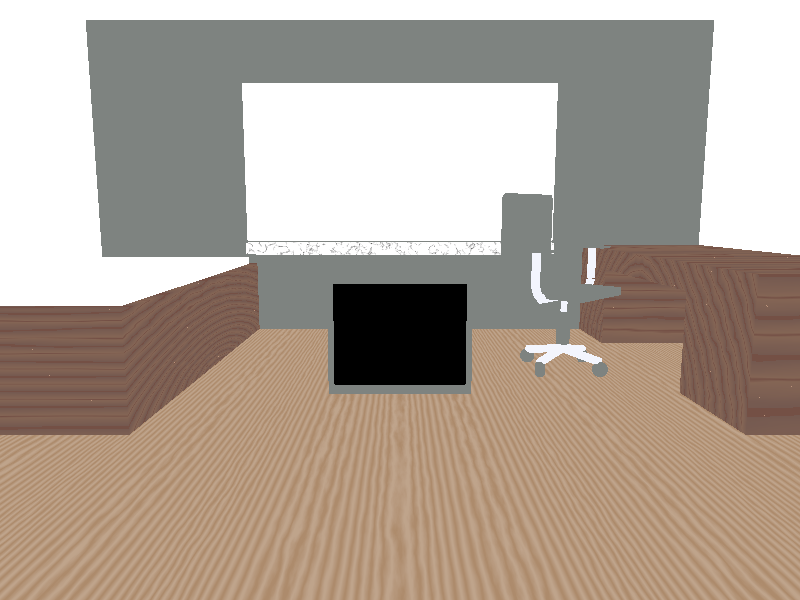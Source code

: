#include "colors.inc"
#include "woods.inc"
#include "textures.inc"
#include "skies.inc"
#include "stones.inc"
#include "shapes.inc"
#include "metals.inc"

#declare MyGray = rgb<53/255, 58/255, 55/255>;

camera {
//    location <0, 7, 5>
//    look_at <0, 0, 5>
    //location <2.5, 2.5, 3> // camera wall near the window
    //look_at <-2.5, 0, 5> // camera wall near the window
    //location <5, 2, 0> // room from the side
    //look_at <-2, 1, 0> // room from the side
    location <0, 2, -5>
    look_at <0, 1, 2>
}

sky_sphere { S_Cloud2 }

plane {
    <0, 1, 0>, 0
    pigment { Green }
}

#declare ground_ceiling = box {
    <-1, 0, -1>, <1, 2, 1>
    scale <5, 0.05, 5>
}

#declare wall = box {
    <-1, 0, -1>, <1, 2, 1>
    scale <0.1, 2.5, 5>
}
// Glass of the window
#declare glass = intersection {
    object {
        box {
            <-1, 0, -1>, <1, 2, 1>
            translate 1.25 * y
            scale <1.25, 1.25, 2.5>
        }
    }
    object {
        wall
    }
    texture { Glass }
}
// Sill of the window
#declare sill = object {
    Round_Box(<-1, 0, -1>, <1, 2, 1>, 0.125, 0)
    scale <2.5, 0.1, 0.25>
    texture { T_Grnt20 scale .4}
    rotate 90*y
    translate <0, 1.35, 0>
}
// merging glass and sill into window
#declare window = merge {
    object {
        glass
    }
    object {
        sill
    }
}

// Wall with a hole
#declare wall_with_a_hole = difference {
    object {
        wall
    }
    object {
        glass
        scale <10, 0, 0>
    }
}

#declare window_wall = merge {
    object {
        wall_with_a_hole 
        pigment { MyGray }
    }
    object {
        window
    }
}

#declare bed = merge {
    // Base of the bed
    object {
        box {
            <-1, 0, -1>, <1, 2, 1>
        }
        texture { T_Wood2 }
        scale <2.5, 0.75, 1.25>
    }
    // Mattress
    object {
        box {<-1, 0, -1>, <1, 2, 1>}
        scale <2.25, 0.2, 1.15>
        translate <0, 1.25, 0>
        texture {
            pigment { color White }
            normal { bumps 1 }
            finish { phong 1 }
        }
    }
    scale y * 0.8
    rotate 90*y
}

#declare base_of_desk = difference {
    box {
        <-1, 0, -1>, <1, 2, 1>
        scale <2.5, 0.75, 1>
    }
    box {
        <-1, 0, -1>, <1, 2, 1>
        scale <1.25, 0.6, 5>
    } 
    texture { T_Wood2 }
}

#declare chair_wheel = difference {
    sphere {
        <0,1,0>, 1   
    }
    box {
        <-1,0,-1>,<1,2,1>
        translate 1.5 * x
    }
    box {
        <-1,0,-1>,<1,2,1>
        translate -1.5 * x
    }
    pigment { MyGray }
    translate 0.8 * y
    scale 0.15
}

#declare chair_leg = union {
    cylinder {
        <0,0,0>, <0,1,0>, 0.05
        scale <1, 0.5, 1>
        texture { Silver_Texture }
        rotate 80*x
        translate 0.25*y
    }
    object {
        chair_wheel
        scale 0.6
        rotate -45*y
    }
}

#declare chair_all_legs = union {
    object {
        chair_leg
        rotate <0, 90, 0>
        translate x * -0.5
    }
    object {
        chair_leg
        rotate <0, 270, 0>
        translate x * 0.5
    }
    object {
        chair_leg
        rotate <0, 180, 0>
        translate z * 0.5
    }
    object {
        chair_leg
        translate z * -0.5
    }
}

#declare chair_mid = merge {
    cylinder {
        <0,0,0>, <0,1,0>, 0.1
        pigment { MyGray }
    }
    cylinder {
        <0,1,0>, <0,1.5,0>, 0.05
        texture { Silver_Texture }
    }
    cylinder {
        <0,-0.2,0>, <0,0,0>, 0.075
        texture { Silver_Texture }
    }
    scale <1, 0.5, 1>
}


#declare handle = merge {
    difference {
        torus {
            1, 0.25
            translate 1*y
        }
        box {
            <-1.25,0,-1.25>, <1.25,2,1.25>
            translate 1*x
        }
        box {
            <-1.25,0,-1.25>, <1.25,2,1.25>
            translate 1*z
        }
    }
    cylinder {
        <0,0,0>,<0,2,0>, 0.25
        rotate 90*z
        translate <1.55, 1, -1>
    }
    cylinder {
        <0,0,0>,<0,2,0>, 0.25
        rotate 90*x
        translate <-1,1,-0.2>
    }
    object {
        Round_Box(<1,0,1>,<-1,1,-1>, .125, 1)
        pigment { MyGray }
        scale <0.5,0.15,0>
        translate <-1, 1.75, -1>
        rotate 90*x
    }
    texture { Silver_Texture }
    rotate <-90,90,0>
    translate <0, 1.5, 0>
    scale 0.25
}

#declare seat = union {
    object {
        Round_Box(<-1,0,-1>,<1,2,1>, 0.125, 0)
        scale <0.5,0.05,0.5>
        translate 0.1*y
        pigment { MyGray }
    }
    object {
        Round_Box(<-1,0,-1>,<1,2,1>, 0.125, 0)
        scale <0.5,0.05,0.625>
        rotate <90, 90, 0>
        translate <-0.6, 0.7, 0>
        pigment { MyGray }
    }
    object {
        handle
        scale 0.8
        translate <0.2,0,0.45>
    }
    object {
        handle
        scale 0.8
        rotate 180*y
        translate <-0.2,0,-0.45>
    }
}

#declare chair = union {
    object {
        chair_all_legs
        translate 0.1*y
    }
    object {
        chair_mid
        scale 0.8
        translate 0.5*y
    }
    object {
        seat
        translate 1*y
    }
    translate -0.075*y
}

#declare monitor = union {
    difference {
        box {
            <-1,0,-1>, <1,2,1>
            scale <0.6, 0.5, 0.1>
        }
        box {
            <-1, 0, -1>, <1, 2, 1>
            scale <0.55, 0.45, 0.1>
            translate <0, .08, -.15>
        }
        pigment { MyGray }
    }
    intersection {
        box {
            <-1,0,-1>, <1,2,1>
            scale <0.55, 0.45, 0.1>
            translate <0, .025, -.16>
        }
        box {
            <-1,0,-1>, <1,2,1>
            scale <0.6, 0.5, 0.1>
        }
        texture { 
            finish {
                specular 1
                roughness 0.001
                ambient 0
                diffuse 0
            }
        }
    }
    translate 0.5*y
} 

#declare room = merge {
    object { 
        ground_ceiling
        texture {
            DMFLightOak scale 0.3
        }
    }
    object { 
        ground_ceiling
        pigment { White }
        finish { ambient 0.5 }
        translate <0, 5, 0>
    }
    object {
        window_wall
        rotate 90*y
        translate <0, 0, 5>
    }
    object {
        wall
        pigment { White }
        translate <5, 0, 0>
    }
    object {
        wall
        pigment { White }
        translate <-5, 0, 0>
    }
    object {
        bed
        translate <-3.6, 0, 2.5>
    }
    object {
        base_of_desk
        rotate 90*y
        translate <4, 0, 2.5>
    }
    object {
        chair
        rotate 45*y
        translate <2, 0, 2.25>
    }
    object {
        monitor
    }
}

object {
    room
}

#declare Lightbulb = union {
    merge {
        sphere { <0, 0, 0>, 1 }
        cylinder {
            <0, 0, 1>, <0, 0, 0>, 1
            scale <0.35, 0.35, 1.0>
            translate 0.5*z
        }
        texture {
            pigment { color rgb<1, 1, 1> }
            finish { ambient .9 diffuse .6 }
        }
    }
    cylinder {
        <0, 0, 1>, <0, 0, 0>, 1
        scale <0.4, 0.4, 0.5>
        texture { Brass_Texture }
        translate 1.5*z
    }
    rotate -90 * x
    scale .2
}

light_source {
    <0, 4, 0>
    color White
    //area_light <1, 0, 0>, <0, 1, 0>, 2, 2
    //jitter
    looks_like { Lightbulb }
}

light_source {
    <0,1,-2>
    color White
    spotlight
    point_at <0, 0, 0>
}